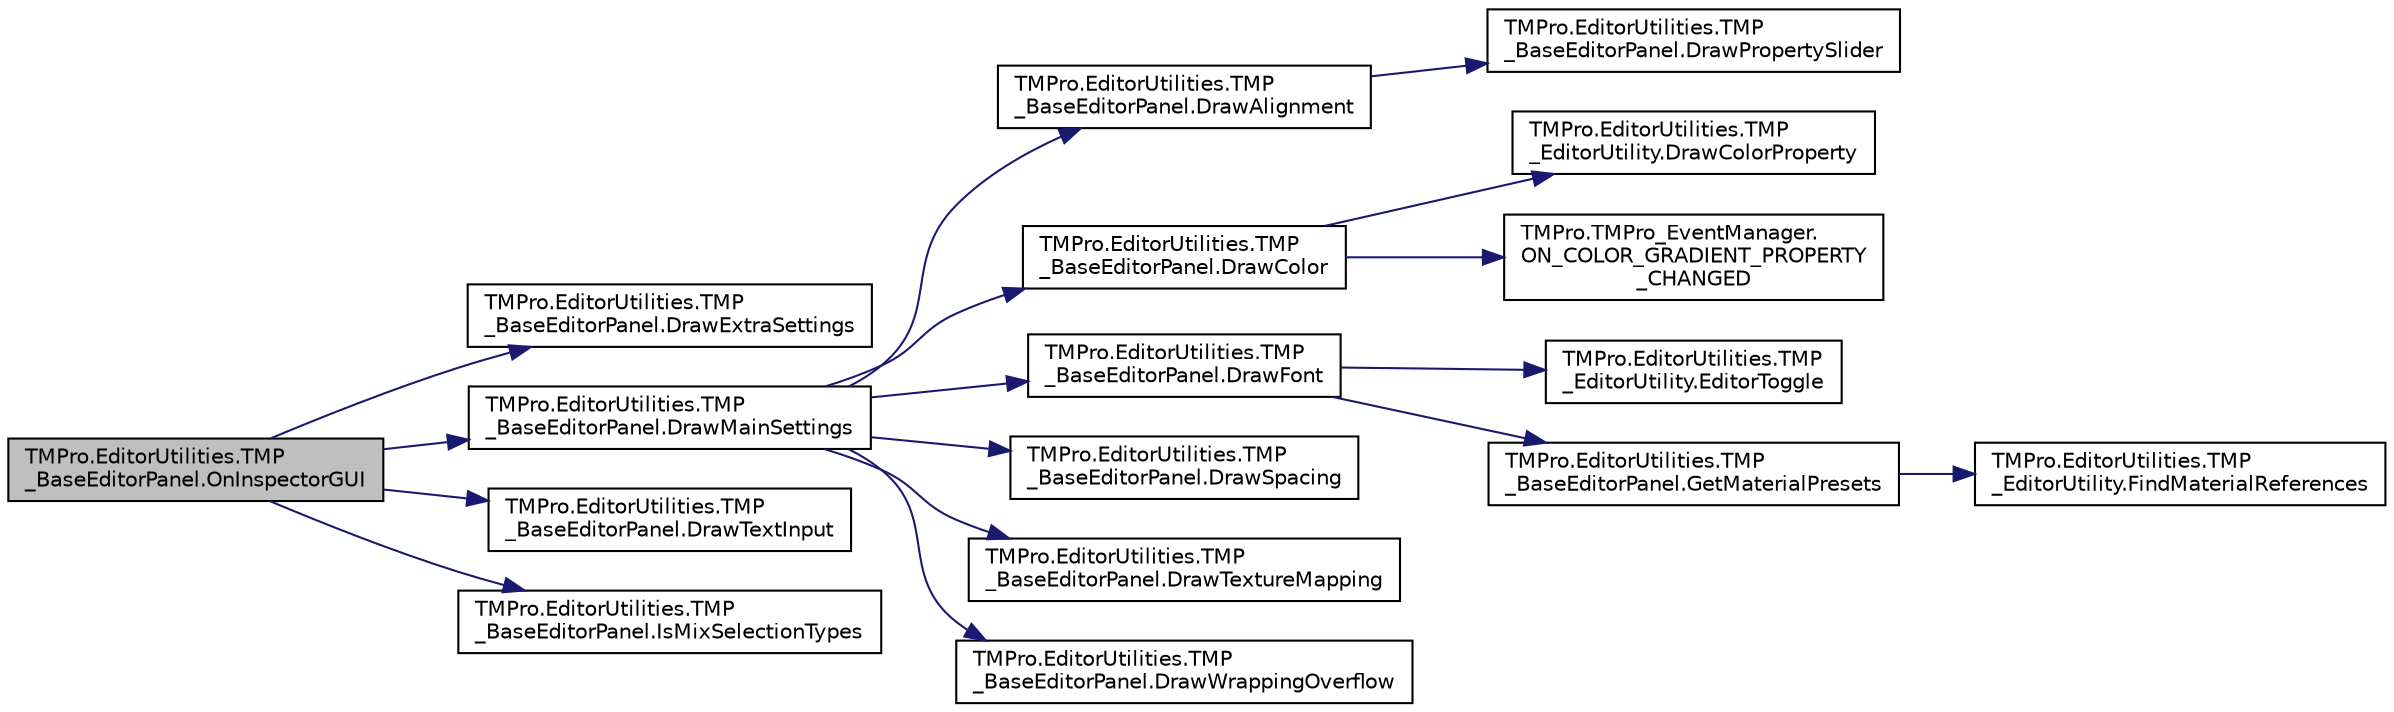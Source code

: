 digraph "TMPro.EditorUtilities.TMP_BaseEditorPanel.OnInspectorGUI"
{
 // LATEX_PDF_SIZE
  edge [fontname="Helvetica",fontsize="10",labelfontname="Helvetica",labelfontsize="10"];
  node [fontname="Helvetica",fontsize="10",shape=record];
  rankdir="LR";
  Node1 [label="TMPro.EditorUtilities.TMP\l_BaseEditorPanel.OnInspectorGUI",height=0.2,width=0.4,color="black", fillcolor="grey75", style="filled", fontcolor="black",tooltip=" "];
  Node1 -> Node2 [color="midnightblue",fontsize="10",style="solid",fontname="Helvetica"];
  Node2 [label="TMPro.EditorUtilities.TMP\l_BaseEditorPanel.DrawExtraSettings",height=0.2,width=0.4,color="black", fillcolor="white", style="filled",URL="$class_t_m_pro_1_1_editor_utilities_1_1_t_m_p___base_editor_panel.html#aa48733f64d72c29f30e9533061f0c962",tooltip=" "];
  Node1 -> Node3 [color="midnightblue",fontsize="10",style="solid",fontname="Helvetica"];
  Node3 [label="TMPro.EditorUtilities.TMP\l_BaseEditorPanel.DrawMainSettings",height=0.2,width=0.4,color="black", fillcolor="white", style="filled",URL="$class_t_m_pro_1_1_editor_utilities_1_1_t_m_p___base_editor_panel.html#a4c8d796ceaf88f408b52ef25e81cb117",tooltip=" "];
  Node3 -> Node4 [color="midnightblue",fontsize="10",style="solid",fontname="Helvetica"];
  Node4 [label="TMPro.EditorUtilities.TMP\l_BaseEditorPanel.DrawAlignment",height=0.2,width=0.4,color="black", fillcolor="white", style="filled",URL="$class_t_m_pro_1_1_editor_utilities_1_1_t_m_p___base_editor_panel.html#a7778f8173e5c536cd5d1c5e333fb5a86",tooltip=" "];
  Node4 -> Node5 [color="midnightblue",fontsize="10",style="solid",fontname="Helvetica"];
  Node5 [label="TMPro.EditorUtilities.TMP\l_BaseEditorPanel.DrawPropertySlider",height=0.2,width=0.4,color="black", fillcolor="white", style="filled",URL="$class_t_m_pro_1_1_editor_utilities_1_1_t_m_p___base_editor_panel.html#af335a8544934d98010f47fafc0b5e5b3",tooltip=" "];
  Node3 -> Node6 [color="midnightblue",fontsize="10",style="solid",fontname="Helvetica"];
  Node6 [label="TMPro.EditorUtilities.TMP\l_BaseEditorPanel.DrawColor",height=0.2,width=0.4,color="black", fillcolor="white", style="filled",URL="$class_t_m_pro_1_1_editor_utilities_1_1_t_m_p___base_editor_panel.html#a9473ed7ba1ff572b4088efe99f639e75",tooltip=" "];
  Node6 -> Node7 [color="midnightblue",fontsize="10",style="solid",fontname="Helvetica"];
  Node7 [label="TMPro.EditorUtilities.TMP\l_EditorUtility.DrawColorProperty",height=0.2,width=0.4,color="black", fillcolor="white", style="filled",URL="$class_t_m_pro_1_1_editor_utilities_1_1_t_m_p___editor_utility.html#a23d9205092aeda965110c803c1f36975",tooltip=" "];
  Node6 -> Node8 [color="midnightblue",fontsize="10",style="solid",fontname="Helvetica"];
  Node8 [label="TMPro.TMPro_EventManager.\lON_COLOR_GRADIENT_PROPERTY\l_CHANGED",height=0.2,width=0.4,color="black", fillcolor="white", style="filled",URL="$class_t_m_pro_1_1_t_m_pro___event_manager.html#a25b6cdfef7d6127d9e7bf2af9e03eb1b",tooltip=" "];
  Node3 -> Node9 [color="midnightblue",fontsize="10",style="solid",fontname="Helvetica"];
  Node9 [label="TMPro.EditorUtilities.TMP\l_BaseEditorPanel.DrawFont",height=0.2,width=0.4,color="black", fillcolor="white", style="filled",URL="$class_t_m_pro_1_1_editor_utilities_1_1_t_m_p___base_editor_panel.html#a309804d36b15c296067e56e945958414",tooltip=" "];
  Node9 -> Node10 [color="midnightblue",fontsize="10",style="solid",fontname="Helvetica"];
  Node10 [label="TMPro.EditorUtilities.TMP\l_EditorUtility.EditorToggle",height=0.2,width=0.4,color="black", fillcolor="white", style="filled",URL="$class_t_m_pro_1_1_editor_utilities_1_1_t_m_p___editor_utility.html#aee9d8d84e90e724694a0425528ab1b0b",tooltip=" "];
  Node9 -> Node11 [color="midnightblue",fontsize="10",style="solid",fontname="Helvetica"];
  Node11 [label="TMPro.EditorUtilities.TMP\l_BaseEditorPanel.GetMaterialPresets",height=0.2,width=0.4,color="black", fillcolor="white", style="filled",URL="$class_t_m_pro_1_1_editor_utilities_1_1_t_m_p___base_editor_panel.html#a5bd05f0804830e2188e5666bdfc2eef0",tooltip="Method to retrieve the material presets that match the currently selected font asset."];
  Node11 -> Node12 [color="midnightblue",fontsize="10",style="solid",fontname="Helvetica"];
  Node12 [label="TMPro.EditorUtilities.TMP\l_EditorUtility.FindMaterialReferences",height=0.2,width=0.4,color="black", fillcolor="white", style="filled",URL="$class_t_m_pro_1_1_editor_utilities_1_1_t_m_p___editor_utility.html#aedb608c58cdd10131bfd773a3fcbadcb",tooltip=" "];
  Node3 -> Node13 [color="midnightblue",fontsize="10",style="solid",fontname="Helvetica"];
  Node13 [label="TMPro.EditorUtilities.TMP\l_BaseEditorPanel.DrawSpacing",height=0.2,width=0.4,color="black", fillcolor="white", style="filled",URL="$class_t_m_pro_1_1_editor_utilities_1_1_t_m_p___base_editor_panel.html#a6475c7ada003e7b6a2eda47faa89b7ca",tooltip=" "];
  Node3 -> Node14 [color="midnightblue",fontsize="10",style="solid",fontname="Helvetica"];
  Node14 [label="TMPro.EditorUtilities.TMP\l_BaseEditorPanel.DrawTextureMapping",height=0.2,width=0.4,color="black", fillcolor="white", style="filled",URL="$class_t_m_pro_1_1_editor_utilities_1_1_t_m_p___base_editor_panel.html#abaaa184b10796d9ad95d43b80b1ca614",tooltip=" "];
  Node3 -> Node15 [color="midnightblue",fontsize="10",style="solid",fontname="Helvetica"];
  Node15 [label="TMPro.EditorUtilities.TMP\l_BaseEditorPanel.DrawWrappingOverflow",height=0.2,width=0.4,color="black", fillcolor="white", style="filled",URL="$class_t_m_pro_1_1_editor_utilities_1_1_t_m_p___base_editor_panel.html#ab7cdd184e7afd6572988705e56c76ed2",tooltip=" "];
  Node1 -> Node16 [color="midnightblue",fontsize="10",style="solid",fontname="Helvetica"];
  Node16 [label="TMPro.EditorUtilities.TMP\l_BaseEditorPanel.DrawTextInput",height=0.2,width=0.4,color="black", fillcolor="white", style="filled",URL="$class_t_m_pro_1_1_editor_utilities_1_1_t_m_p___base_editor_panel.html#acf5601a4296e177f9aa0cc74b3556fee",tooltip=" "];
  Node1 -> Node17 [color="midnightblue",fontsize="10",style="solid",fontname="Helvetica"];
  Node17 [label="TMPro.EditorUtilities.TMP\l_BaseEditorPanel.IsMixSelectionTypes",height=0.2,width=0.4,color="black", fillcolor="white", style="filled",URL="$class_t_m_pro_1_1_editor_utilities_1_1_t_m_p___base_editor_panel.html#a2d01dae660062e1028c4b28f40689aa9",tooltip=" "];
}
